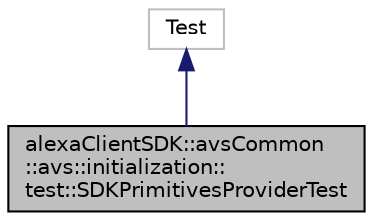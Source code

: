 digraph "alexaClientSDK::avsCommon::avs::initialization::test::SDKPrimitivesProviderTest"
{
 // LATEX_PDF_SIZE
  edge [fontname="Helvetica",fontsize="10",labelfontname="Helvetica",labelfontsize="10"];
  node [fontname="Helvetica",fontsize="10",shape=record];
  Node1 [label="alexaClientSDK::avsCommon\l::avs::initialization::\ltest::SDKPrimitivesProviderTest",height=0.2,width=0.4,color="black", fillcolor="grey75", style="filled", fontcolor="black",tooltip="Test harness for AlexaClientSDKInit class."];
  Node2 -> Node1 [dir="back",color="midnightblue",fontsize="10",style="solid",fontname="Helvetica"];
  Node2 [label="Test",height=0.2,width=0.4,color="grey75", fillcolor="white", style="filled",tooltip=" "];
}
